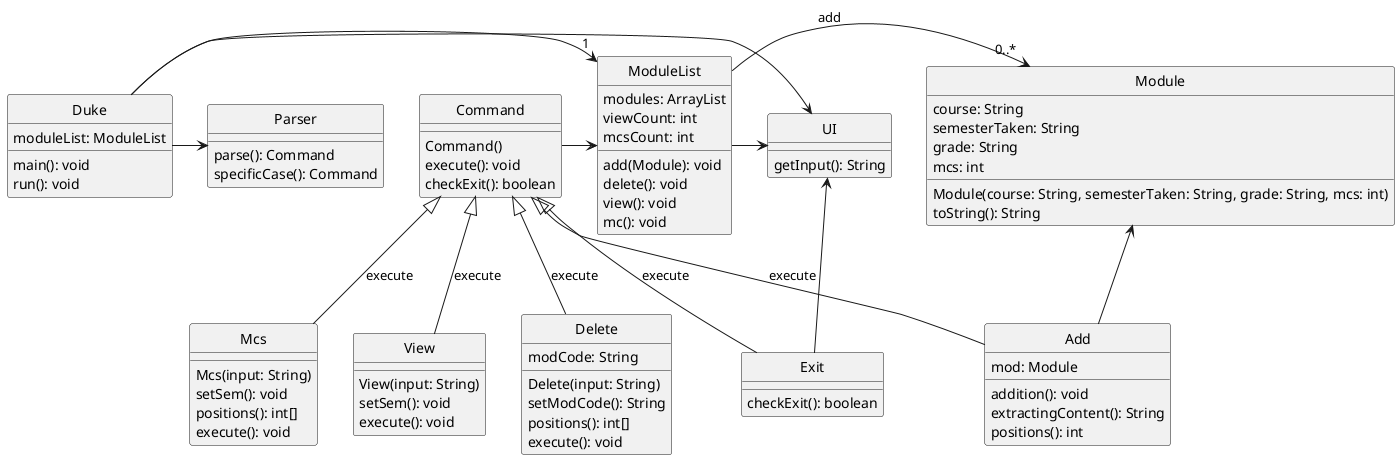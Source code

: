 @startuml Class Diagram
'https://plantuml.com/class-diagram
hide circle

class Duke
class Parser
class UI
class Command
class Add
class Delete
class Exit
class Mcs
class View
class ModuleList
class Module

class Duke {
moduleList: ModuleList
main(): void
run(): void
}

class Parser {
parse(): Command
specificCase(): Command
}

class UI {
getInput(): String
}

class Command {
Command()
execute(): void
checkExit(): boolean
}

class Module {
course: String
semesterTaken: String
grade: String
mcs: int
Module(course: String, semesterTaken: String, grade: String, mcs: int)
toString(): String
}

class Add {
mod: Module
addition(): void
extractingContent(): String
positions(): int
}

class Delete {
modCode: String
Delete(input: String)
setModCode(): String
positions(): int[]
execute(): void
}

class Exit {
checkExit(): boolean
}

class Mcs {
Mcs(input: String)
setSem(): void
positions(): int[]
execute(): void
}

class View {
View(input: String)
setSem(): void
execute(): void
}

class ModuleList {
modules: ArrayList
viewCount: int
mcsCount: int
add(Module): void
delete(): void
view(): void
mc(): void
}

Command <|-- Add : execute
Command <|-- Delete : execute
Command <|-- Exit : execute
Command <|-- Mcs : execute
Command <|-- View : execute
Duke -> "1" ModuleList
Duke -> UI
Duke -> Parser
Module <-- Add
ModuleList -> UI
UI <-- Exit
Command -> ModuleList
ModuleList -> "0..*" Module : add



@enduml